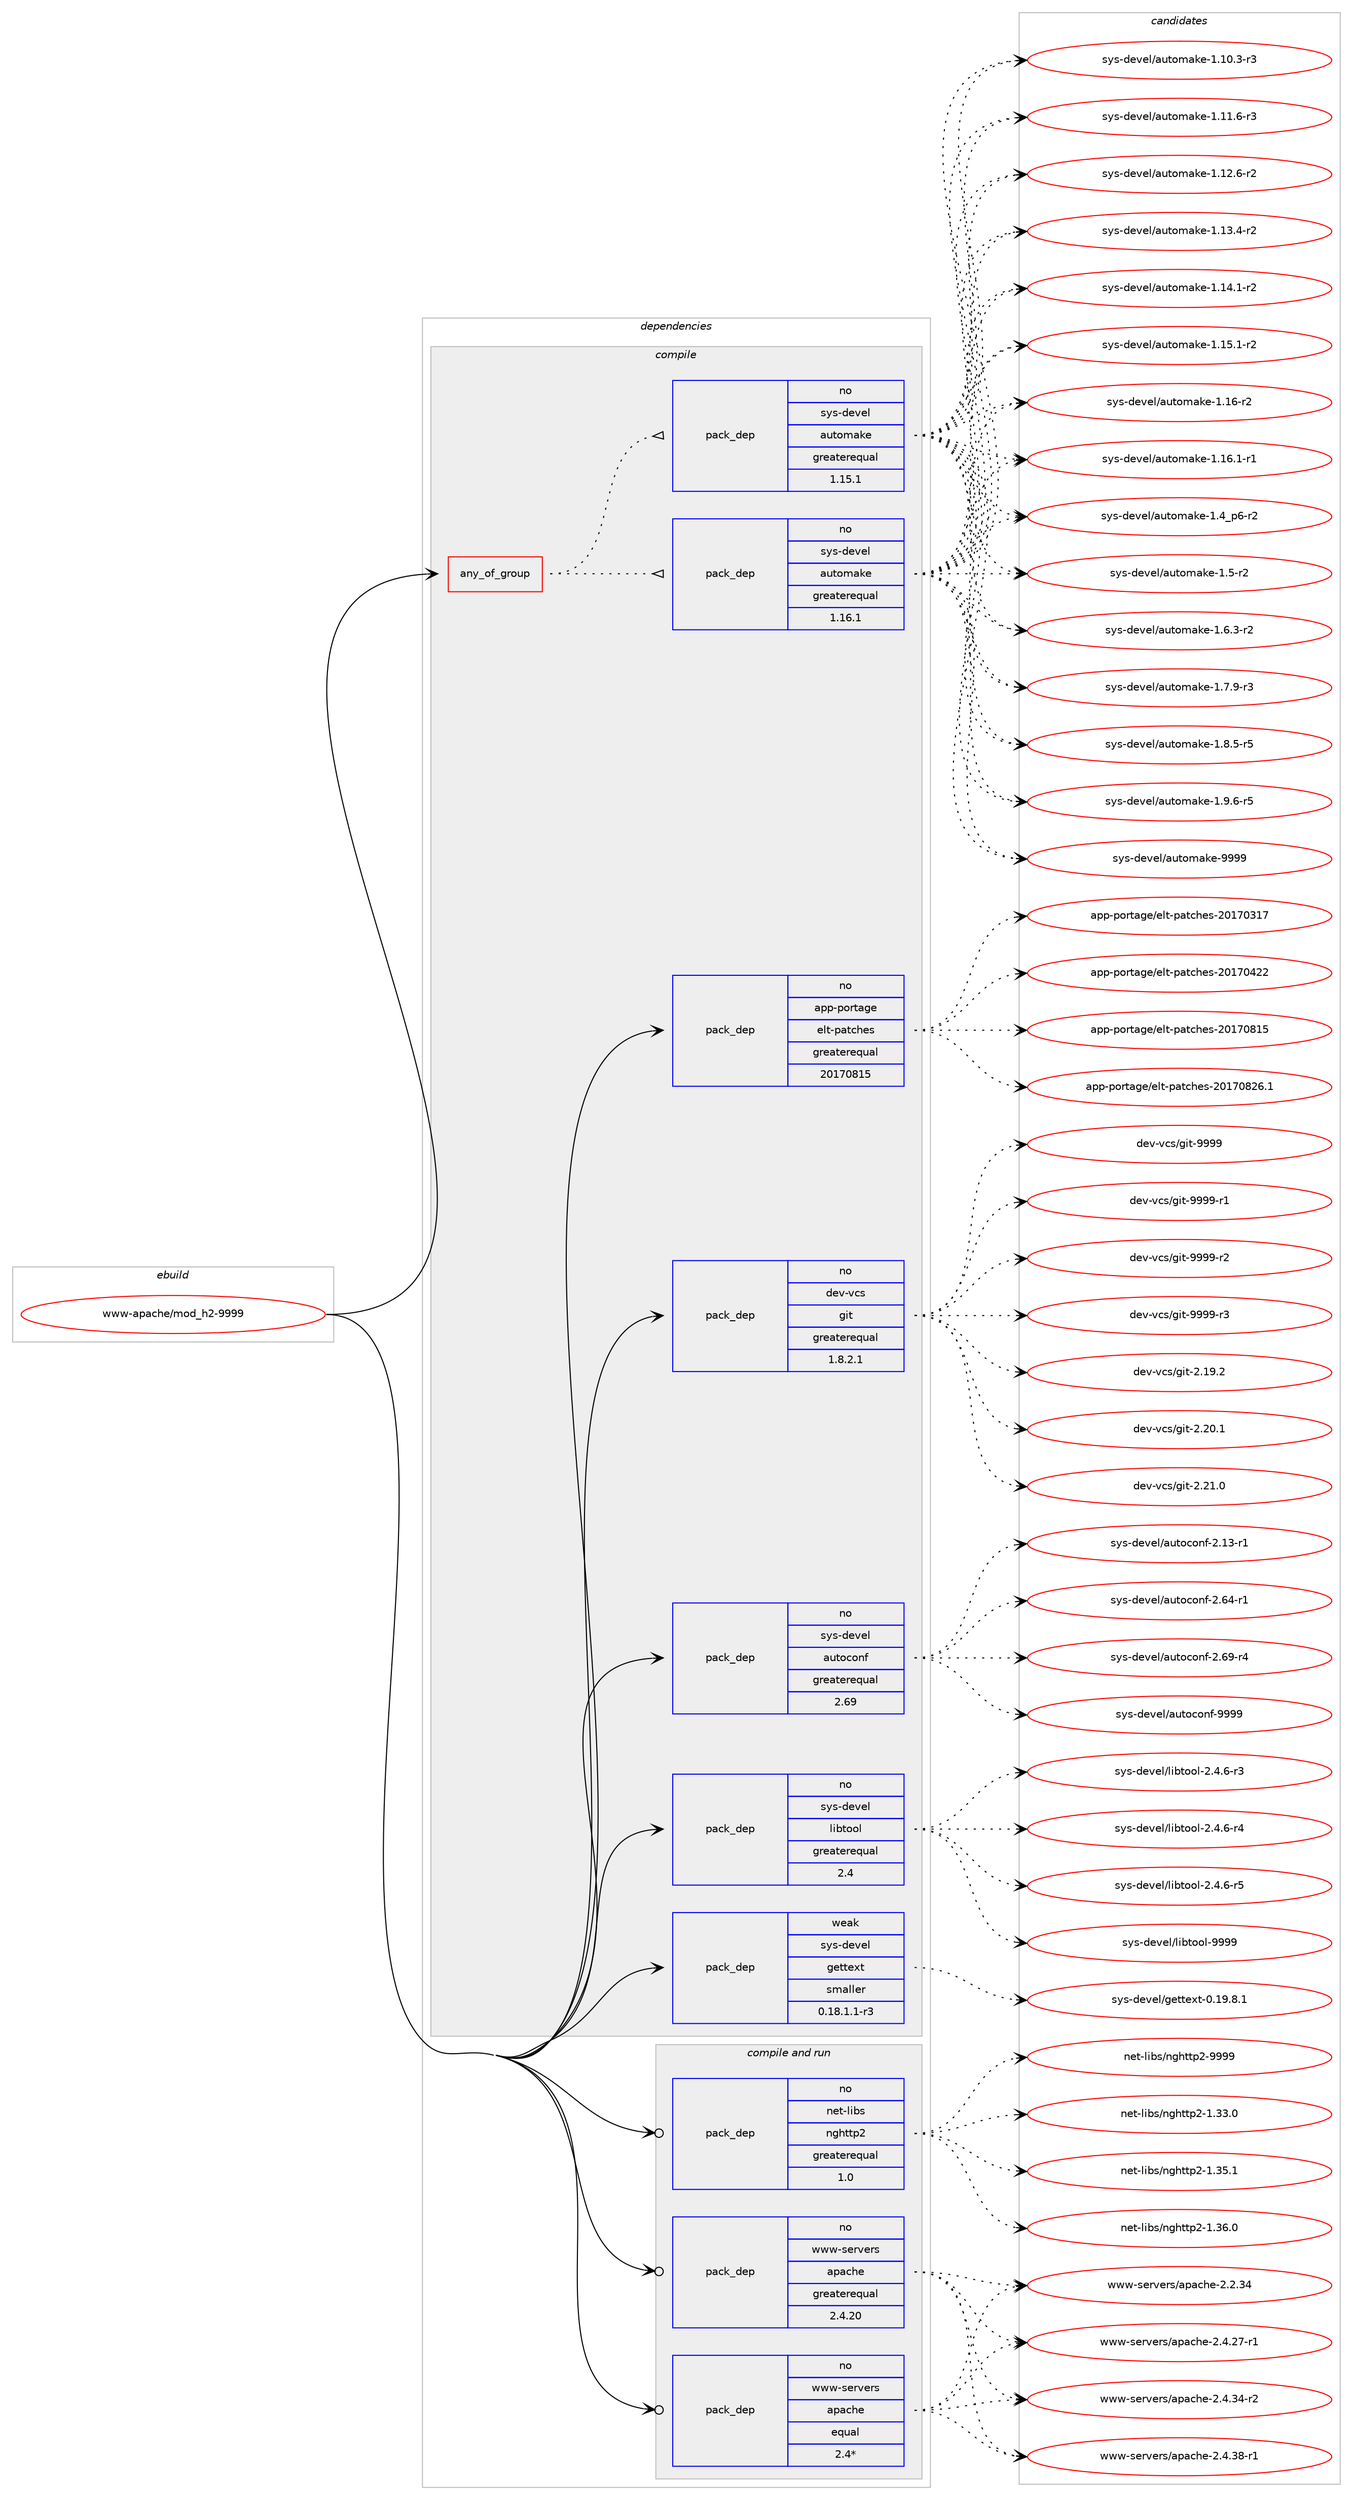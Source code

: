 digraph prolog {

# *************
# Graph options
# *************

newrank=true;
concentrate=true;
compound=true;
graph [rankdir=LR,fontname=Helvetica,fontsize=10,ranksep=1.5];#, ranksep=2.5, nodesep=0.2];
edge  [arrowhead=vee];
node  [fontname=Helvetica,fontsize=10];

# **********
# The ebuild
# **********

subgraph cluster_leftcol {
color=gray;
rank=same;
label=<<i>ebuild</i>>;
id [label="www-apache/mod_h2-9999", color=red, width=4, href="../www-apache/mod_h2-9999.svg"];
}

# ****************
# The dependencies
# ****************

subgraph cluster_midcol {
color=gray;
label=<<i>dependencies</i>>;
subgraph cluster_compile {
fillcolor="#eeeeee";
style=filled;
label=<<i>compile</i>>;
subgraph any28134 {
dependency1743517 [label=<<TABLE BORDER="0" CELLBORDER="1" CELLSPACING="0" CELLPADDING="4"><TR><TD CELLPADDING="10">any_of_group</TD></TR></TABLE>>, shape=none, color=red];subgraph pack1251568 {
dependency1743518 [label=<<TABLE BORDER="0" CELLBORDER="1" CELLSPACING="0" CELLPADDING="4" WIDTH="220"><TR><TD ROWSPAN="6" CELLPADDING="30">pack_dep</TD></TR><TR><TD WIDTH="110">no</TD></TR><TR><TD>sys-devel</TD></TR><TR><TD>automake</TD></TR><TR><TD>greaterequal</TD></TR><TR><TD>1.16.1</TD></TR></TABLE>>, shape=none, color=blue];
}
dependency1743517:e -> dependency1743518:w [weight=20,style="dotted",arrowhead="oinv"];
subgraph pack1251569 {
dependency1743519 [label=<<TABLE BORDER="0" CELLBORDER="1" CELLSPACING="0" CELLPADDING="4" WIDTH="220"><TR><TD ROWSPAN="6" CELLPADDING="30">pack_dep</TD></TR><TR><TD WIDTH="110">no</TD></TR><TR><TD>sys-devel</TD></TR><TR><TD>automake</TD></TR><TR><TD>greaterequal</TD></TR><TR><TD>1.15.1</TD></TR></TABLE>>, shape=none, color=blue];
}
dependency1743517:e -> dependency1743519:w [weight=20,style="dotted",arrowhead="oinv"];
}
id:e -> dependency1743517:w [weight=20,style="solid",arrowhead="vee"];
subgraph pack1251570 {
dependency1743520 [label=<<TABLE BORDER="0" CELLBORDER="1" CELLSPACING="0" CELLPADDING="4" WIDTH="220"><TR><TD ROWSPAN="6" CELLPADDING="30">pack_dep</TD></TR><TR><TD WIDTH="110">no</TD></TR><TR><TD>app-portage</TD></TR><TR><TD>elt-patches</TD></TR><TR><TD>greaterequal</TD></TR><TR><TD>20170815</TD></TR></TABLE>>, shape=none, color=blue];
}
id:e -> dependency1743520:w [weight=20,style="solid",arrowhead="vee"];
subgraph pack1251571 {
dependency1743521 [label=<<TABLE BORDER="0" CELLBORDER="1" CELLSPACING="0" CELLPADDING="4" WIDTH="220"><TR><TD ROWSPAN="6" CELLPADDING="30">pack_dep</TD></TR><TR><TD WIDTH="110">no</TD></TR><TR><TD>dev-vcs</TD></TR><TR><TD>git</TD></TR><TR><TD>greaterequal</TD></TR><TR><TD>1.8.2.1</TD></TR></TABLE>>, shape=none, color=blue];
}
id:e -> dependency1743521:w [weight=20,style="solid",arrowhead="vee"];
subgraph pack1251572 {
dependency1743522 [label=<<TABLE BORDER="0" CELLBORDER="1" CELLSPACING="0" CELLPADDING="4" WIDTH="220"><TR><TD ROWSPAN="6" CELLPADDING="30">pack_dep</TD></TR><TR><TD WIDTH="110">no</TD></TR><TR><TD>sys-devel</TD></TR><TR><TD>autoconf</TD></TR><TR><TD>greaterequal</TD></TR><TR><TD>2.69</TD></TR></TABLE>>, shape=none, color=blue];
}
id:e -> dependency1743522:w [weight=20,style="solid",arrowhead="vee"];
subgraph pack1251573 {
dependency1743523 [label=<<TABLE BORDER="0" CELLBORDER="1" CELLSPACING="0" CELLPADDING="4" WIDTH="220"><TR><TD ROWSPAN="6" CELLPADDING="30">pack_dep</TD></TR><TR><TD WIDTH="110">no</TD></TR><TR><TD>sys-devel</TD></TR><TR><TD>libtool</TD></TR><TR><TD>greaterequal</TD></TR><TR><TD>2.4</TD></TR></TABLE>>, shape=none, color=blue];
}
id:e -> dependency1743523:w [weight=20,style="solid",arrowhead="vee"];
subgraph pack1251574 {
dependency1743524 [label=<<TABLE BORDER="0" CELLBORDER="1" CELLSPACING="0" CELLPADDING="4" WIDTH="220"><TR><TD ROWSPAN="6" CELLPADDING="30">pack_dep</TD></TR><TR><TD WIDTH="110">weak</TD></TR><TR><TD>sys-devel</TD></TR><TR><TD>gettext</TD></TR><TR><TD>smaller</TD></TR><TR><TD>0.18.1.1-r3</TD></TR></TABLE>>, shape=none, color=blue];
}
id:e -> dependency1743524:w [weight=20,style="solid",arrowhead="vee"];
}
subgraph cluster_compileandrun {
fillcolor="#eeeeee";
style=filled;
label=<<i>compile and run</i>>;
subgraph pack1251575 {
dependency1743525 [label=<<TABLE BORDER="0" CELLBORDER="1" CELLSPACING="0" CELLPADDING="4" WIDTH="220"><TR><TD ROWSPAN="6" CELLPADDING="30">pack_dep</TD></TR><TR><TD WIDTH="110">no</TD></TR><TR><TD>net-libs</TD></TR><TR><TD>nghttp2</TD></TR><TR><TD>greaterequal</TD></TR><TR><TD>1.0</TD></TR></TABLE>>, shape=none, color=blue];
}
id:e -> dependency1743525:w [weight=20,style="solid",arrowhead="odotvee"];
subgraph pack1251576 {
dependency1743526 [label=<<TABLE BORDER="0" CELLBORDER="1" CELLSPACING="0" CELLPADDING="4" WIDTH="220"><TR><TD ROWSPAN="6" CELLPADDING="30">pack_dep</TD></TR><TR><TD WIDTH="110">no</TD></TR><TR><TD>www-servers</TD></TR><TR><TD>apache</TD></TR><TR><TD>equal</TD></TR><TR><TD>2.4*</TD></TR></TABLE>>, shape=none, color=blue];
}
id:e -> dependency1743526:w [weight=20,style="solid",arrowhead="odotvee"];
subgraph pack1251577 {
dependency1743527 [label=<<TABLE BORDER="0" CELLBORDER="1" CELLSPACING="0" CELLPADDING="4" WIDTH="220"><TR><TD ROWSPAN="6" CELLPADDING="30">pack_dep</TD></TR><TR><TD WIDTH="110">no</TD></TR><TR><TD>www-servers</TD></TR><TR><TD>apache</TD></TR><TR><TD>greaterequal</TD></TR><TR><TD>2.4.20</TD></TR></TABLE>>, shape=none, color=blue];
}
id:e -> dependency1743527:w [weight=20,style="solid",arrowhead="odotvee"];
}
subgraph cluster_run {
fillcolor="#eeeeee";
style=filled;
label=<<i>run</i>>;
}
}

# **************
# The candidates
# **************

subgraph cluster_choices {
rank=same;
color=gray;
label=<<i>candidates</i>>;

subgraph choice1251568 {
color=black;
nodesep=1;
choice11512111545100101118101108479711711611110997107101454946494846514511451 [label="sys-devel/automake-1.10.3-r3", color=red, width=4,href="../sys-devel/automake-1.10.3-r3.svg"];
choice11512111545100101118101108479711711611110997107101454946494946544511451 [label="sys-devel/automake-1.11.6-r3", color=red, width=4,href="../sys-devel/automake-1.11.6-r3.svg"];
choice11512111545100101118101108479711711611110997107101454946495046544511450 [label="sys-devel/automake-1.12.6-r2", color=red, width=4,href="../sys-devel/automake-1.12.6-r2.svg"];
choice11512111545100101118101108479711711611110997107101454946495146524511450 [label="sys-devel/automake-1.13.4-r2", color=red, width=4,href="../sys-devel/automake-1.13.4-r2.svg"];
choice11512111545100101118101108479711711611110997107101454946495246494511450 [label="sys-devel/automake-1.14.1-r2", color=red, width=4,href="../sys-devel/automake-1.14.1-r2.svg"];
choice11512111545100101118101108479711711611110997107101454946495346494511450 [label="sys-devel/automake-1.15.1-r2", color=red, width=4,href="../sys-devel/automake-1.15.1-r2.svg"];
choice1151211154510010111810110847971171161111099710710145494649544511450 [label="sys-devel/automake-1.16-r2", color=red, width=4,href="../sys-devel/automake-1.16-r2.svg"];
choice11512111545100101118101108479711711611110997107101454946495446494511449 [label="sys-devel/automake-1.16.1-r1", color=red, width=4,href="../sys-devel/automake-1.16.1-r1.svg"];
choice115121115451001011181011084797117116111109971071014549465295112544511450 [label="sys-devel/automake-1.4_p6-r2", color=red, width=4,href="../sys-devel/automake-1.4_p6-r2.svg"];
choice11512111545100101118101108479711711611110997107101454946534511450 [label="sys-devel/automake-1.5-r2", color=red, width=4,href="../sys-devel/automake-1.5-r2.svg"];
choice115121115451001011181011084797117116111109971071014549465446514511450 [label="sys-devel/automake-1.6.3-r2", color=red, width=4,href="../sys-devel/automake-1.6.3-r2.svg"];
choice115121115451001011181011084797117116111109971071014549465546574511451 [label="sys-devel/automake-1.7.9-r3", color=red, width=4,href="../sys-devel/automake-1.7.9-r3.svg"];
choice115121115451001011181011084797117116111109971071014549465646534511453 [label="sys-devel/automake-1.8.5-r5", color=red, width=4,href="../sys-devel/automake-1.8.5-r5.svg"];
choice115121115451001011181011084797117116111109971071014549465746544511453 [label="sys-devel/automake-1.9.6-r5", color=red, width=4,href="../sys-devel/automake-1.9.6-r5.svg"];
choice115121115451001011181011084797117116111109971071014557575757 [label="sys-devel/automake-9999", color=red, width=4,href="../sys-devel/automake-9999.svg"];
dependency1743518:e -> choice11512111545100101118101108479711711611110997107101454946494846514511451:w [style=dotted,weight="100"];
dependency1743518:e -> choice11512111545100101118101108479711711611110997107101454946494946544511451:w [style=dotted,weight="100"];
dependency1743518:e -> choice11512111545100101118101108479711711611110997107101454946495046544511450:w [style=dotted,weight="100"];
dependency1743518:e -> choice11512111545100101118101108479711711611110997107101454946495146524511450:w [style=dotted,weight="100"];
dependency1743518:e -> choice11512111545100101118101108479711711611110997107101454946495246494511450:w [style=dotted,weight="100"];
dependency1743518:e -> choice11512111545100101118101108479711711611110997107101454946495346494511450:w [style=dotted,weight="100"];
dependency1743518:e -> choice1151211154510010111810110847971171161111099710710145494649544511450:w [style=dotted,weight="100"];
dependency1743518:e -> choice11512111545100101118101108479711711611110997107101454946495446494511449:w [style=dotted,weight="100"];
dependency1743518:e -> choice115121115451001011181011084797117116111109971071014549465295112544511450:w [style=dotted,weight="100"];
dependency1743518:e -> choice11512111545100101118101108479711711611110997107101454946534511450:w [style=dotted,weight="100"];
dependency1743518:e -> choice115121115451001011181011084797117116111109971071014549465446514511450:w [style=dotted,weight="100"];
dependency1743518:e -> choice115121115451001011181011084797117116111109971071014549465546574511451:w [style=dotted,weight="100"];
dependency1743518:e -> choice115121115451001011181011084797117116111109971071014549465646534511453:w [style=dotted,weight="100"];
dependency1743518:e -> choice115121115451001011181011084797117116111109971071014549465746544511453:w [style=dotted,weight="100"];
dependency1743518:e -> choice115121115451001011181011084797117116111109971071014557575757:w [style=dotted,weight="100"];
}
subgraph choice1251569 {
color=black;
nodesep=1;
choice11512111545100101118101108479711711611110997107101454946494846514511451 [label="sys-devel/automake-1.10.3-r3", color=red, width=4,href="../sys-devel/automake-1.10.3-r3.svg"];
choice11512111545100101118101108479711711611110997107101454946494946544511451 [label="sys-devel/automake-1.11.6-r3", color=red, width=4,href="../sys-devel/automake-1.11.6-r3.svg"];
choice11512111545100101118101108479711711611110997107101454946495046544511450 [label="sys-devel/automake-1.12.6-r2", color=red, width=4,href="../sys-devel/automake-1.12.6-r2.svg"];
choice11512111545100101118101108479711711611110997107101454946495146524511450 [label="sys-devel/automake-1.13.4-r2", color=red, width=4,href="../sys-devel/automake-1.13.4-r2.svg"];
choice11512111545100101118101108479711711611110997107101454946495246494511450 [label="sys-devel/automake-1.14.1-r2", color=red, width=4,href="../sys-devel/automake-1.14.1-r2.svg"];
choice11512111545100101118101108479711711611110997107101454946495346494511450 [label="sys-devel/automake-1.15.1-r2", color=red, width=4,href="../sys-devel/automake-1.15.1-r2.svg"];
choice1151211154510010111810110847971171161111099710710145494649544511450 [label="sys-devel/automake-1.16-r2", color=red, width=4,href="../sys-devel/automake-1.16-r2.svg"];
choice11512111545100101118101108479711711611110997107101454946495446494511449 [label="sys-devel/automake-1.16.1-r1", color=red, width=4,href="../sys-devel/automake-1.16.1-r1.svg"];
choice115121115451001011181011084797117116111109971071014549465295112544511450 [label="sys-devel/automake-1.4_p6-r2", color=red, width=4,href="../sys-devel/automake-1.4_p6-r2.svg"];
choice11512111545100101118101108479711711611110997107101454946534511450 [label="sys-devel/automake-1.5-r2", color=red, width=4,href="../sys-devel/automake-1.5-r2.svg"];
choice115121115451001011181011084797117116111109971071014549465446514511450 [label="sys-devel/automake-1.6.3-r2", color=red, width=4,href="../sys-devel/automake-1.6.3-r2.svg"];
choice115121115451001011181011084797117116111109971071014549465546574511451 [label="sys-devel/automake-1.7.9-r3", color=red, width=4,href="../sys-devel/automake-1.7.9-r3.svg"];
choice115121115451001011181011084797117116111109971071014549465646534511453 [label="sys-devel/automake-1.8.5-r5", color=red, width=4,href="../sys-devel/automake-1.8.5-r5.svg"];
choice115121115451001011181011084797117116111109971071014549465746544511453 [label="sys-devel/automake-1.9.6-r5", color=red, width=4,href="../sys-devel/automake-1.9.6-r5.svg"];
choice115121115451001011181011084797117116111109971071014557575757 [label="sys-devel/automake-9999", color=red, width=4,href="../sys-devel/automake-9999.svg"];
dependency1743519:e -> choice11512111545100101118101108479711711611110997107101454946494846514511451:w [style=dotted,weight="100"];
dependency1743519:e -> choice11512111545100101118101108479711711611110997107101454946494946544511451:w [style=dotted,weight="100"];
dependency1743519:e -> choice11512111545100101118101108479711711611110997107101454946495046544511450:w [style=dotted,weight="100"];
dependency1743519:e -> choice11512111545100101118101108479711711611110997107101454946495146524511450:w [style=dotted,weight="100"];
dependency1743519:e -> choice11512111545100101118101108479711711611110997107101454946495246494511450:w [style=dotted,weight="100"];
dependency1743519:e -> choice11512111545100101118101108479711711611110997107101454946495346494511450:w [style=dotted,weight="100"];
dependency1743519:e -> choice1151211154510010111810110847971171161111099710710145494649544511450:w [style=dotted,weight="100"];
dependency1743519:e -> choice11512111545100101118101108479711711611110997107101454946495446494511449:w [style=dotted,weight="100"];
dependency1743519:e -> choice115121115451001011181011084797117116111109971071014549465295112544511450:w [style=dotted,weight="100"];
dependency1743519:e -> choice11512111545100101118101108479711711611110997107101454946534511450:w [style=dotted,weight="100"];
dependency1743519:e -> choice115121115451001011181011084797117116111109971071014549465446514511450:w [style=dotted,weight="100"];
dependency1743519:e -> choice115121115451001011181011084797117116111109971071014549465546574511451:w [style=dotted,weight="100"];
dependency1743519:e -> choice115121115451001011181011084797117116111109971071014549465646534511453:w [style=dotted,weight="100"];
dependency1743519:e -> choice115121115451001011181011084797117116111109971071014549465746544511453:w [style=dotted,weight="100"];
dependency1743519:e -> choice115121115451001011181011084797117116111109971071014557575757:w [style=dotted,weight="100"];
}
subgraph choice1251570 {
color=black;
nodesep=1;
choice97112112451121111141169710310147101108116451129711699104101115455048495548514955 [label="app-portage/elt-patches-20170317", color=red, width=4,href="../app-portage/elt-patches-20170317.svg"];
choice97112112451121111141169710310147101108116451129711699104101115455048495548525050 [label="app-portage/elt-patches-20170422", color=red, width=4,href="../app-portage/elt-patches-20170422.svg"];
choice97112112451121111141169710310147101108116451129711699104101115455048495548564953 [label="app-portage/elt-patches-20170815", color=red, width=4,href="../app-portage/elt-patches-20170815.svg"];
choice971121124511211111411697103101471011081164511297116991041011154550484955485650544649 [label="app-portage/elt-patches-20170826.1", color=red, width=4,href="../app-portage/elt-patches-20170826.1.svg"];
dependency1743520:e -> choice97112112451121111141169710310147101108116451129711699104101115455048495548514955:w [style=dotted,weight="100"];
dependency1743520:e -> choice97112112451121111141169710310147101108116451129711699104101115455048495548525050:w [style=dotted,weight="100"];
dependency1743520:e -> choice97112112451121111141169710310147101108116451129711699104101115455048495548564953:w [style=dotted,weight="100"];
dependency1743520:e -> choice971121124511211111411697103101471011081164511297116991041011154550484955485650544649:w [style=dotted,weight="100"];
}
subgraph choice1251571 {
color=black;
nodesep=1;
choice10010111845118991154710310511645504649574650 [label="dev-vcs/git-2.19.2", color=red, width=4,href="../dev-vcs/git-2.19.2.svg"];
choice10010111845118991154710310511645504650484649 [label="dev-vcs/git-2.20.1", color=red, width=4,href="../dev-vcs/git-2.20.1.svg"];
choice10010111845118991154710310511645504650494648 [label="dev-vcs/git-2.21.0", color=red, width=4,href="../dev-vcs/git-2.21.0.svg"];
choice1001011184511899115471031051164557575757 [label="dev-vcs/git-9999", color=red, width=4,href="../dev-vcs/git-9999.svg"];
choice10010111845118991154710310511645575757574511449 [label="dev-vcs/git-9999-r1", color=red, width=4,href="../dev-vcs/git-9999-r1.svg"];
choice10010111845118991154710310511645575757574511450 [label="dev-vcs/git-9999-r2", color=red, width=4,href="../dev-vcs/git-9999-r2.svg"];
choice10010111845118991154710310511645575757574511451 [label="dev-vcs/git-9999-r3", color=red, width=4,href="../dev-vcs/git-9999-r3.svg"];
dependency1743521:e -> choice10010111845118991154710310511645504649574650:w [style=dotted,weight="100"];
dependency1743521:e -> choice10010111845118991154710310511645504650484649:w [style=dotted,weight="100"];
dependency1743521:e -> choice10010111845118991154710310511645504650494648:w [style=dotted,weight="100"];
dependency1743521:e -> choice1001011184511899115471031051164557575757:w [style=dotted,weight="100"];
dependency1743521:e -> choice10010111845118991154710310511645575757574511449:w [style=dotted,weight="100"];
dependency1743521:e -> choice10010111845118991154710310511645575757574511450:w [style=dotted,weight="100"];
dependency1743521:e -> choice10010111845118991154710310511645575757574511451:w [style=dotted,weight="100"];
}
subgraph choice1251572 {
color=black;
nodesep=1;
choice1151211154510010111810110847971171161119911111010245504649514511449 [label="sys-devel/autoconf-2.13-r1", color=red, width=4,href="../sys-devel/autoconf-2.13-r1.svg"];
choice1151211154510010111810110847971171161119911111010245504654524511449 [label="sys-devel/autoconf-2.64-r1", color=red, width=4,href="../sys-devel/autoconf-2.64-r1.svg"];
choice1151211154510010111810110847971171161119911111010245504654574511452 [label="sys-devel/autoconf-2.69-r4", color=red, width=4,href="../sys-devel/autoconf-2.69-r4.svg"];
choice115121115451001011181011084797117116111991111101024557575757 [label="sys-devel/autoconf-9999", color=red, width=4,href="../sys-devel/autoconf-9999.svg"];
dependency1743522:e -> choice1151211154510010111810110847971171161119911111010245504649514511449:w [style=dotted,weight="100"];
dependency1743522:e -> choice1151211154510010111810110847971171161119911111010245504654524511449:w [style=dotted,weight="100"];
dependency1743522:e -> choice1151211154510010111810110847971171161119911111010245504654574511452:w [style=dotted,weight="100"];
dependency1743522:e -> choice115121115451001011181011084797117116111991111101024557575757:w [style=dotted,weight="100"];
}
subgraph choice1251573 {
color=black;
nodesep=1;
choice1151211154510010111810110847108105981161111111084550465246544511451 [label="sys-devel/libtool-2.4.6-r3", color=red, width=4,href="../sys-devel/libtool-2.4.6-r3.svg"];
choice1151211154510010111810110847108105981161111111084550465246544511452 [label="sys-devel/libtool-2.4.6-r4", color=red, width=4,href="../sys-devel/libtool-2.4.6-r4.svg"];
choice1151211154510010111810110847108105981161111111084550465246544511453 [label="sys-devel/libtool-2.4.6-r5", color=red, width=4,href="../sys-devel/libtool-2.4.6-r5.svg"];
choice1151211154510010111810110847108105981161111111084557575757 [label="sys-devel/libtool-9999", color=red, width=4,href="../sys-devel/libtool-9999.svg"];
dependency1743523:e -> choice1151211154510010111810110847108105981161111111084550465246544511451:w [style=dotted,weight="100"];
dependency1743523:e -> choice1151211154510010111810110847108105981161111111084550465246544511452:w [style=dotted,weight="100"];
dependency1743523:e -> choice1151211154510010111810110847108105981161111111084550465246544511453:w [style=dotted,weight="100"];
dependency1743523:e -> choice1151211154510010111810110847108105981161111111084557575757:w [style=dotted,weight="100"];
}
subgraph choice1251574 {
color=black;
nodesep=1;
choice1151211154510010111810110847103101116116101120116454846495746564649 [label="sys-devel/gettext-0.19.8.1", color=red, width=4,href="../sys-devel/gettext-0.19.8.1.svg"];
dependency1743524:e -> choice1151211154510010111810110847103101116116101120116454846495746564649:w [style=dotted,weight="100"];
}
subgraph choice1251575 {
color=black;
nodesep=1;
choice1101011164510810598115471101031041161161125045494651514648 [label="net-libs/nghttp2-1.33.0", color=red, width=4,href="../net-libs/nghttp2-1.33.0.svg"];
choice1101011164510810598115471101031041161161125045494651534649 [label="net-libs/nghttp2-1.35.1", color=red, width=4,href="../net-libs/nghttp2-1.35.1.svg"];
choice1101011164510810598115471101031041161161125045494651544648 [label="net-libs/nghttp2-1.36.0", color=red, width=4,href="../net-libs/nghttp2-1.36.0.svg"];
choice110101116451081059811547110103104116116112504557575757 [label="net-libs/nghttp2-9999", color=red, width=4,href="../net-libs/nghttp2-9999.svg"];
dependency1743525:e -> choice1101011164510810598115471101031041161161125045494651514648:w [style=dotted,weight="100"];
dependency1743525:e -> choice1101011164510810598115471101031041161161125045494651534649:w [style=dotted,weight="100"];
dependency1743525:e -> choice1101011164510810598115471101031041161161125045494651544648:w [style=dotted,weight="100"];
dependency1743525:e -> choice110101116451081059811547110103104116116112504557575757:w [style=dotted,weight="100"];
}
subgraph choice1251576 {
color=black;
nodesep=1;
choice119119119451151011141181011141154797112979910410145504650465152 [label="www-servers/apache-2.2.34", color=red, width=4,href="../www-servers/apache-2.2.34.svg"];
choice1191191194511510111411810111411547971129799104101455046524650554511449 [label="www-servers/apache-2.4.27-r1", color=red, width=4,href="../www-servers/apache-2.4.27-r1.svg"];
choice1191191194511510111411810111411547971129799104101455046524651524511450 [label="www-servers/apache-2.4.34-r2", color=red, width=4,href="../www-servers/apache-2.4.34-r2.svg"];
choice1191191194511510111411810111411547971129799104101455046524651564511449 [label="www-servers/apache-2.4.38-r1", color=red, width=4,href="../www-servers/apache-2.4.38-r1.svg"];
dependency1743526:e -> choice119119119451151011141181011141154797112979910410145504650465152:w [style=dotted,weight="100"];
dependency1743526:e -> choice1191191194511510111411810111411547971129799104101455046524650554511449:w [style=dotted,weight="100"];
dependency1743526:e -> choice1191191194511510111411810111411547971129799104101455046524651524511450:w [style=dotted,weight="100"];
dependency1743526:e -> choice1191191194511510111411810111411547971129799104101455046524651564511449:w [style=dotted,weight="100"];
}
subgraph choice1251577 {
color=black;
nodesep=1;
choice119119119451151011141181011141154797112979910410145504650465152 [label="www-servers/apache-2.2.34", color=red, width=4,href="../www-servers/apache-2.2.34.svg"];
choice1191191194511510111411810111411547971129799104101455046524650554511449 [label="www-servers/apache-2.4.27-r1", color=red, width=4,href="../www-servers/apache-2.4.27-r1.svg"];
choice1191191194511510111411810111411547971129799104101455046524651524511450 [label="www-servers/apache-2.4.34-r2", color=red, width=4,href="../www-servers/apache-2.4.34-r2.svg"];
choice1191191194511510111411810111411547971129799104101455046524651564511449 [label="www-servers/apache-2.4.38-r1", color=red, width=4,href="../www-servers/apache-2.4.38-r1.svg"];
dependency1743527:e -> choice119119119451151011141181011141154797112979910410145504650465152:w [style=dotted,weight="100"];
dependency1743527:e -> choice1191191194511510111411810111411547971129799104101455046524650554511449:w [style=dotted,weight="100"];
dependency1743527:e -> choice1191191194511510111411810111411547971129799104101455046524651524511450:w [style=dotted,weight="100"];
dependency1743527:e -> choice1191191194511510111411810111411547971129799104101455046524651564511449:w [style=dotted,weight="100"];
}
}

}
